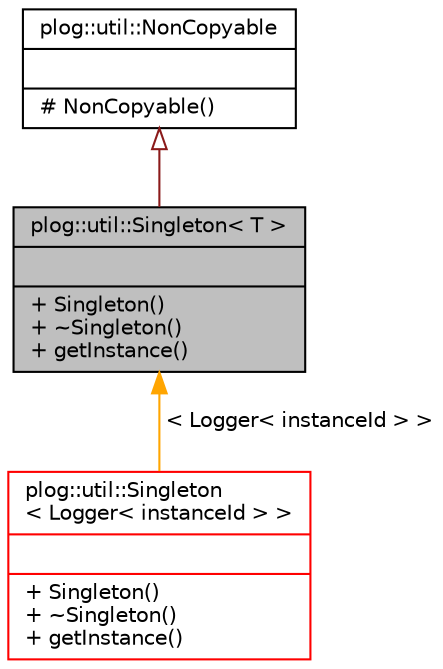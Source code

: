 digraph "plog::util::Singleton&lt; T &gt;"
{
 // LATEX_PDF_SIZE
  bgcolor="transparent";
  edge [fontname="Helvetica",fontsize="10",labelfontname="Helvetica",labelfontsize="10"];
  node [fontname="Helvetica",fontsize="10",shape=record];
  Node1 [label="{plog::util::Singleton\< T \>\n||+ Singleton()\l+ ~Singleton()\l+ getInstance()\l}",height=0.2,width=0.4,color="black", fillcolor="grey75", style="filled", fontcolor="black",tooltip=" "];
  Node2 -> Node1 [dir="back",color="firebrick4",fontsize="10",style="solid",arrowtail="onormal",fontname="Helvetica"];
  Node2 [label="{plog::util::NonCopyable\n||# NonCopyable()\l}",height=0.2,width=0.4,color="black",URL="$classplog_1_1util_1_1_non_copyable.html",tooltip=" "];
  Node1 -> Node3 [dir="back",color="orange",fontsize="10",style="solid",label=" \< Logger\< instanceId \> \>" ,fontname="Helvetica"];
  Node3 [label="{plog::util::Singleton\l\< Logger\< instanceId \> \>\n||+ Singleton()\l+ ~Singleton()\l+ getInstance()\l}",height=0.2,width=0.4,color="red",URL="$classplog_1_1util_1_1_singleton.html",tooltip=" "];
}
